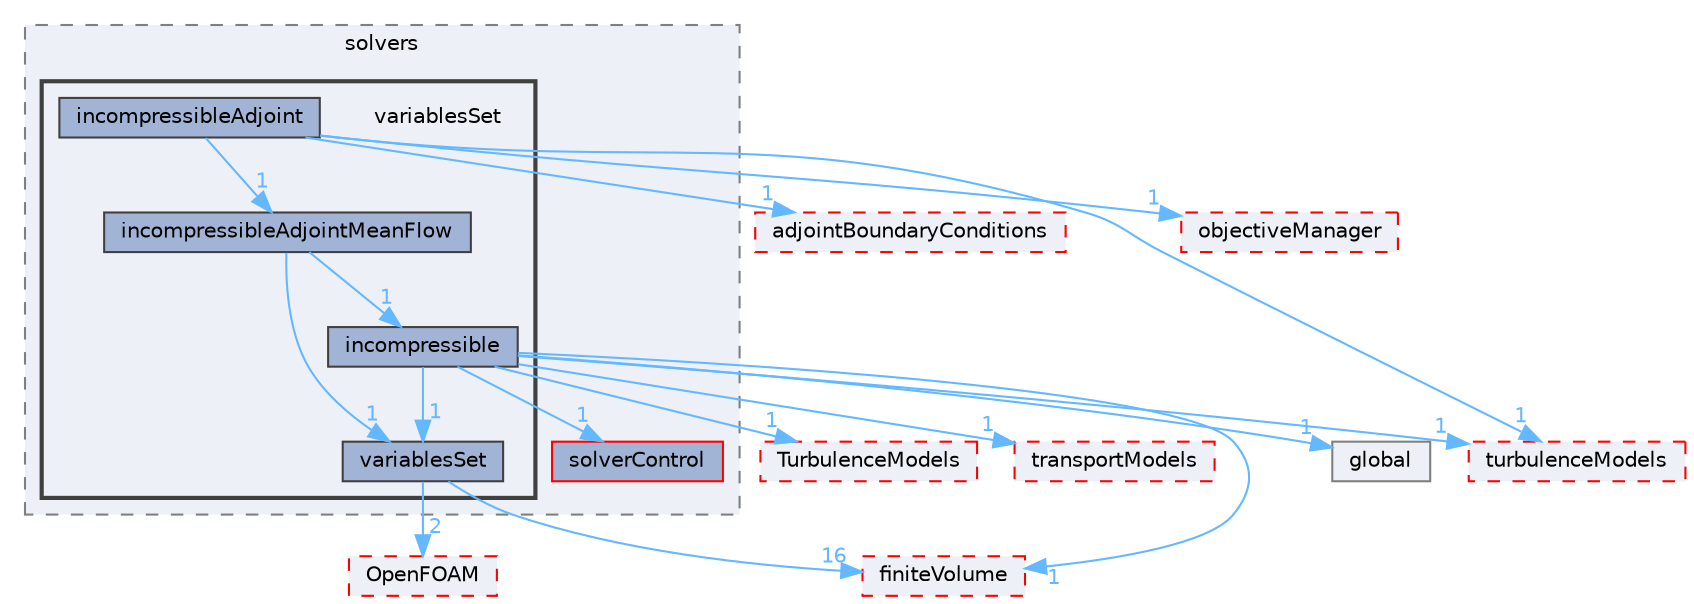 digraph "src/optimisation/adjointOptimisation/adjoint/solvers/variablesSet"
{
 // LATEX_PDF_SIZE
  bgcolor="transparent";
  edge [fontname=Helvetica,fontsize=10,labelfontname=Helvetica,labelfontsize=10];
  node [fontname=Helvetica,fontsize=10,shape=box,height=0.2,width=0.4];
  compound=true
  subgraph clusterdir_f1ea2e00111d8324be054b4e32e6ee53 {
    graph [ bgcolor="#edf0f7", pencolor="grey50", label="solvers", fontname=Helvetica,fontsize=10 style="filled,dashed", URL="dir_f1ea2e00111d8324be054b4e32e6ee53.html",tooltip=""]
  dir_54e2bdabc2921f49c73b33c8cf47c961 [label="solverControl", fillcolor="#a2b4d6", color="red", style="filled", URL="dir_54e2bdabc2921f49c73b33c8cf47c961.html",tooltip=""];
  subgraph clusterdir_195a59111b2a8c42961aaea2cfc6eba5 {
    graph [ bgcolor="#edf0f7", pencolor="grey25", label="", fontname=Helvetica,fontsize=10 style="filled,bold", URL="dir_195a59111b2a8c42961aaea2cfc6eba5.html",tooltip=""]
    dir_195a59111b2a8c42961aaea2cfc6eba5 [shape=plaintext, label="variablesSet"];
  dir_12a6cf54c3d32a22cc6b842c828be1c7 [label="incompressible", fillcolor="#a2b4d6", color="grey25", style="filled", URL="dir_12a6cf54c3d32a22cc6b842c828be1c7.html",tooltip=""];
  dir_e2241b03490493ecaa967e2e5eb2c1e3 [label="incompressibleAdjoint", fillcolor="#a2b4d6", color="grey25", style="filled", URL="dir_e2241b03490493ecaa967e2e5eb2c1e3.html",tooltip=""];
  dir_05da12cfb9efea30175204851b3619f8 [label="incompressibleAdjointMeanFlow", fillcolor="#a2b4d6", color="grey25", style="filled", URL="dir_05da12cfb9efea30175204851b3619f8.html",tooltip=""];
  dir_af23b64afe41f227ffda07f3bd24be60 [label="variablesSet", fillcolor="#a2b4d6", color="grey25", style="filled", URL="dir_af23b64afe41f227ffda07f3bd24be60.html",tooltip=""];
  }
  }
  dir_1784f822592d39f816c839dc1a098cdb [label="adjointBoundaryConditions", fillcolor="#edf0f7", color="red", style="filled,dashed", URL="dir_1784f822592d39f816c839dc1a098cdb.html",tooltip=""];
  dir_1eda626aeac0f0ad2848c36acaa5d501 [label="TurbulenceModels", fillcolor="#edf0f7", color="red", style="filled,dashed", URL="dir_1eda626aeac0f0ad2848c36acaa5d501.html",tooltip=""];
  dir_65c5a1cbdce3964d4a2bd5a2c0168e6b [label="turbulenceModels", fillcolor="#edf0f7", color="red", style="filled,dashed", URL="dir_65c5a1cbdce3964d4a2bd5a2c0168e6b.html",tooltip=""];
  dir_9415e59289a6feeb24164dafa70a594f [label="transportModels", fillcolor="#edf0f7", color="red", style="filled,dashed", URL="dir_9415e59289a6feeb24164dafa70a594f.html",tooltip=""];
  dir_9bd15774b555cf7259a6fa18f99fe99b [label="finiteVolume", fillcolor="#edf0f7", color="red", style="filled,dashed", URL="dir_9bd15774b555cf7259a6fa18f99fe99b.html",tooltip=""];
  dir_dd56dc4c5f6c51768e20e60d3fce2a94 [label="global", fillcolor="#edf0f7", color="grey50", style="filled", URL="dir_dd56dc4c5f6c51768e20e60d3fce2a94.html",tooltip=""];
  dir_df4d411816fa2103c27e0f87f824bd4d [label="objectiveManager", fillcolor="#edf0f7", color="red", style="filled,dashed", URL="dir_df4d411816fa2103c27e0f87f824bd4d.html",tooltip=""];
  dir_c5473ff19b20e6ec4dfe5c310b3778a8 [label="OpenFOAM", fillcolor="#edf0f7", color="red", style="filled,dashed", URL="dir_c5473ff19b20e6ec4dfe5c310b3778a8.html",tooltip=""];
  dir_12a6cf54c3d32a22cc6b842c828be1c7->dir_1eda626aeac0f0ad2848c36acaa5d501 [headlabel="1", labeldistance=1.5 headhref="dir_001819_004143.html" href="dir_001819_004143.html" color="steelblue1" fontcolor="steelblue1"];
  dir_12a6cf54c3d32a22cc6b842c828be1c7->dir_54e2bdabc2921f49c73b33c8cf47c961 [headlabel="1", labeldistance=1.5 headhref="dir_001819_003650.html" href="dir_001819_003650.html" color="steelblue1" fontcolor="steelblue1"];
  dir_12a6cf54c3d32a22cc6b842c828be1c7->dir_65c5a1cbdce3964d4a2bd5a2c0168e6b [headlabel="1", labeldistance=1.5 headhref="dir_001819_004142.html" href="dir_001819_004142.html" color="steelblue1" fontcolor="steelblue1"];
  dir_12a6cf54c3d32a22cc6b842c828be1c7->dir_9415e59289a6feeb24164dafa70a594f [headlabel="1", labeldistance=1.5 headhref="dir_001819_004112.html" href="dir_001819_004112.html" color="steelblue1" fontcolor="steelblue1"];
  dir_12a6cf54c3d32a22cc6b842c828be1c7->dir_9bd15774b555cf7259a6fa18f99fe99b [headlabel="1", labeldistance=1.5 headhref="dir_001819_001387.html" href="dir_001819_001387.html" color="steelblue1" fontcolor="steelblue1"];
  dir_12a6cf54c3d32a22cc6b842c828be1c7->dir_af23b64afe41f227ffda07f3bd24be60 [headlabel="1", labeldistance=1.5 headhref="dir_001819_004257.html" href="dir_001819_004257.html" color="steelblue1" fontcolor="steelblue1"];
  dir_12a6cf54c3d32a22cc6b842c828be1c7->dir_dd56dc4c5f6c51768e20e60d3fce2a94 [headlabel="1", labeldistance=1.5 headhref="dir_001819_001646.html" href="dir_001819_001646.html" color="steelblue1" fontcolor="steelblue1"];
  dir_e2241b03490493ecaa967e2e5eb2c1e3->dir_05da12cfb9efea30175204851b3619f8 [headlabel="1", labeldistance=1.5 headhref="dir_001822_001824.html" href="dir_001822_001824.html" color="steelblue1" fontcolor="steelblue1"];
  dir_e2241b03490493ecaa967e2e5eb2c1e3->dir_1784f822592d39f816c839dc1a098cdb [headlabel="1", labeldistance=1.5 headhref="dir_001822_000033.html" href="dir_001822_000033.html" color="steelblue1" fontcolor="steelblue1"];
  dir_e2241b03490493ecaa967e2e5eb2c1e3->dir_65c5a1cbdce3964d4a2bd5a2c0168e6b [headlabel="1", labeldistance=1.5 headhref="dir_001822_004142.html" href="dir_001822_004142.html" color="steelblue1" fontcolor="steelblue1"];
  dir_e2241b03490493ecaa967e2e5eb2c1e3->dir_df4d411816fa2103c27e0f87f824bd4d [headlabel="1", labeldistance=1.5 headhref="dir_001822_002662.html" href="dir_001822_002662.html" color="steelblue1" fontcolor="steelblue1"];
  dir_05da12cfb9efea30175204851b3619f8->dir_12a6cf54c3d32a22cc6b842c828be1c7 [headlabel="1", labeldistance=1.5 headhref="dir_001824_001819.html" href="dir_001824_001819.html" color="steelblue1" fontcolor="steelblue1"];
  dir_05da12cfb9efea30175204851b3619f8->dir_af23b64afe41f227ffda07f3bd24be60 [headlabel="1", labeldistance=1.5 headhref="dir_001824_004257.html" href="dir_001824_004257.html" color="steelblue1" fontcolor="steelblue1"];
  dir_af23b64afe41f227ffda07f3bd24be60->dir_9bd15774b555cf7259a6fa18f99fe99b [headlabel="16", labeldistance=1.5 headhref="dir_004257_001387.html" href="dir_004257_001387.html" color="steelblue1" fontcolor="steelblue1"];
  dir_af23b64afe41f227ffda07f3bd24be60->dir_c5473ff19b20e6ec4dfe5c310b3778a8 [headlabel="2", labeldistance=1.5 headhref="dir_004257_002695.html" href="dir_004257_002695.html" color="steelblue1" fontcolor="steelblue1"];
}
